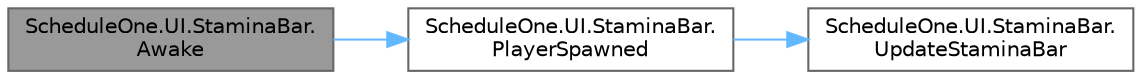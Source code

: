 digraph "ScheduleOne.UI.StaminaBar.Awake"
{
 // LATEX_PDF_SIZE
  bgcolor="transparent";
  edge [fontname=Helvetica,fontsize=10,labelfontname=Helvetica,labelfontsize=10];
  node [fontname=Helvetica,fontsize=10,shape=box,height=0.2,width=0.4];
  rankdir="LR";
  Node1 [id="Node000001",label="ScheduleOne.UI.StaminaBar.\lAwake",height=0.2,width=0.4,color="gray40", fillcolor="grey60", style="filled", fontcolor="black",tooltip=" "];
  Node1 -> Node2 [id="edge1_Node000001_Node000002",color="steelblue1",style="solid",tooltip=" "];
  Node2 [id="Node000002",label="ScheduleOne.UI.StaminaBar.\lPlayerSpawned",height=0.2,width=0.4,color="grey40", fillcolor="white", style="filled",URL="$class_schedule_one_1_1_u_i_1_1_stamina_bar.html#aa2534820bed1391583c1a916e156a455",tooltip=" "];
  Node2 -> Node3 [id="edge2_Node000002_Node000003",color="steelblue1",style="solid",tooltip=" "];
  Node3 [id="Node000003",label="ScheduleOne.UI.StaminaBar.\lUpdateStaminaBar",height=0.2,width=0.4,color="grey40", fillcolor="white", style="filled",URL="$class_schedule_one_1_1_u_i_1_1_stamina_bar.html#acb3105f1aa30f69d37428e5dd8d53464",tooltip=" "];
}
